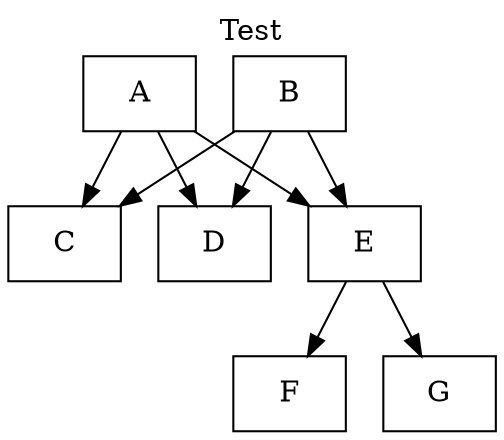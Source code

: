 digraph "test" {// test
/*test
 super test*/
      size="11.0,8.5"// test
      rankdir="UD"
      labelloc=t
      height=1
      label="Test"
      node [shape=box]
      {A B} -> {C D}
      E -> {F  G}
      {A B} -> E
}
